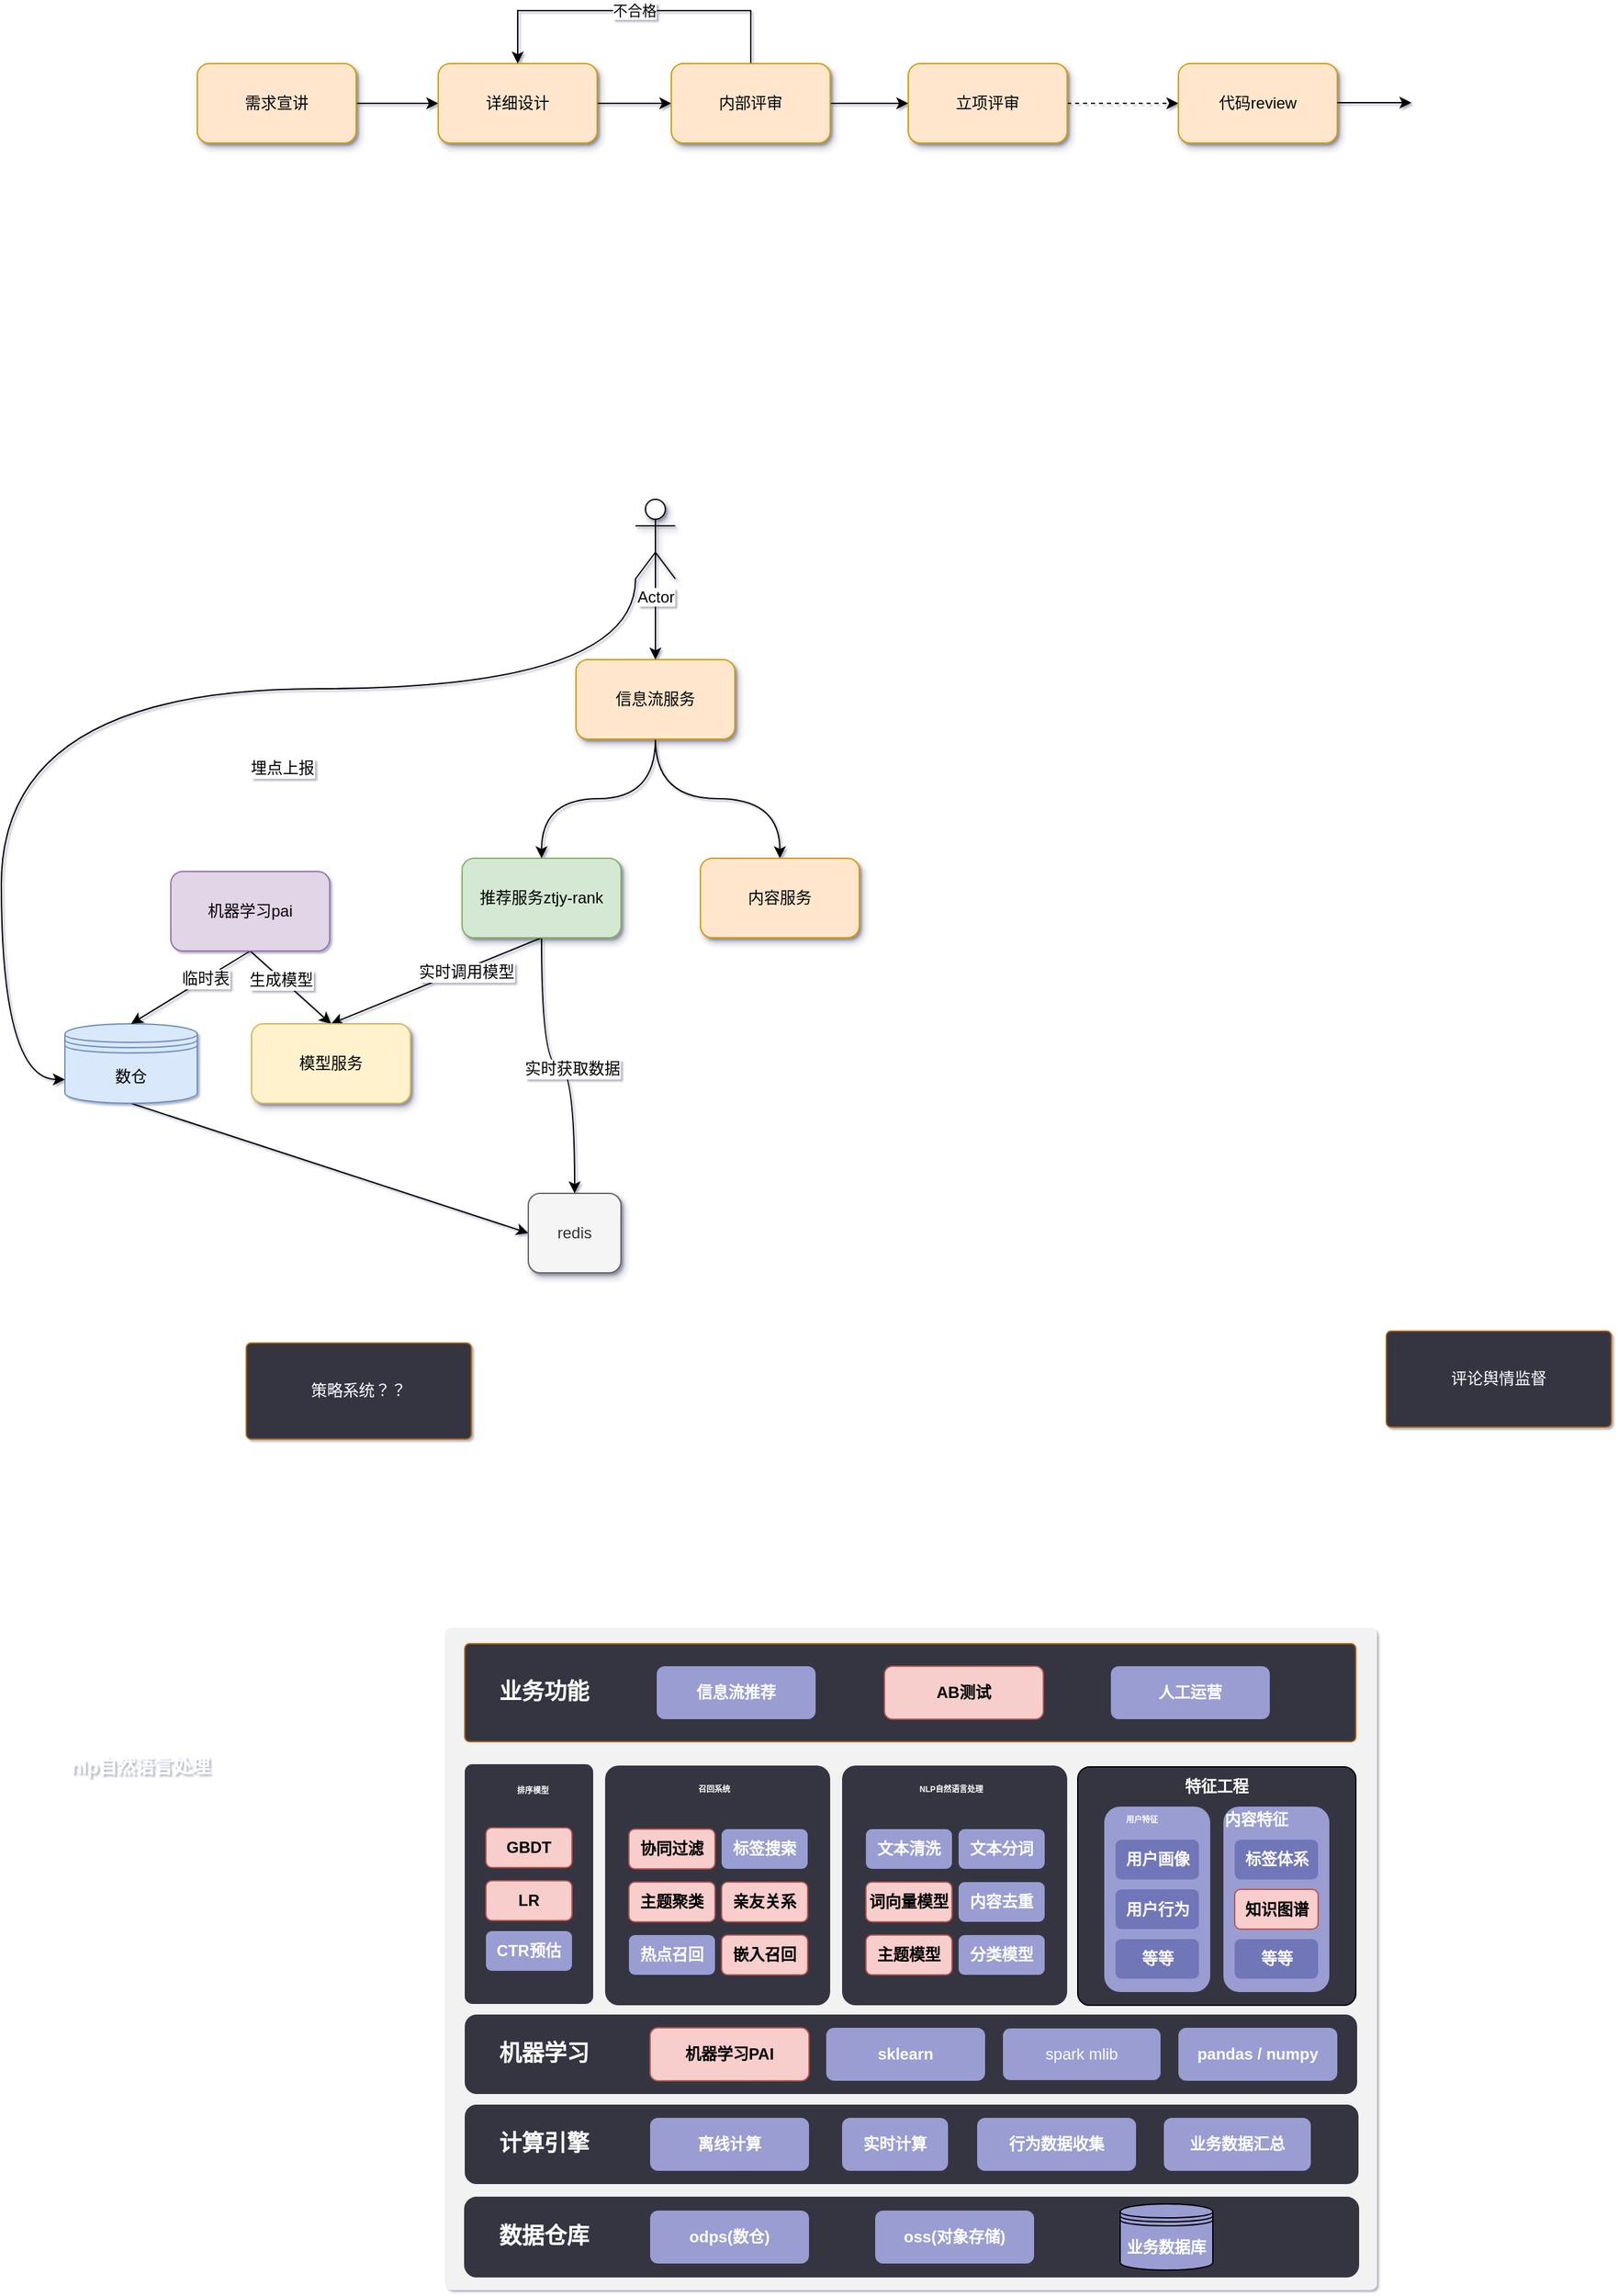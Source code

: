 <mxfile version="12.4.8" type="github">
  <diagram id="D5SrRiFoWvf5I0LUAmtN" name="第 1 页">
    <mxGraphModel dx="1408" dy="1579" grid="1" gridSize="10" guides="1" tooltips="1" connect="1" arrows="1" fold="1" page="0" pageScale="1" pageWidth="827" pageHeight="1169" background="#FFFFFF" math="0" shadow="1">
      <root>
        <mxCell id="0"/>
        <mxCell id="1" parent="0"/>
        <mxCell id="lcB-Q-MgDllkAZMw_vvN-18" style="edgeStyle=none;rounded=0;orthogonalLoop=1;jettySize=auto;html=1;exitX=0.5;exitY=1;exitDx=0;exitDy=0;entryX=0;entryY=0.5;entryDx=0;entryDy=0;" parent="1" source="THFU7ujFhd3SdLaCnTlw-1" target="lcB-Q-MgDllkAZMw_vvN-1" edge="1">
          <mxGeometry relative="1" as="geometry"/>
        </mxCell>
        <mxCell id="THFU7ujFhd3SdLaCnTlw-1" value="数仓" style="shape=datastore;whiteSpace=wrap;html=1;fillColor=#dae8fc;strokeColor=#6c8ebf;" parent="1" vertex="1">
          <mxGeometry x="140" y="245" width="100" height="60" as="geometry"/>
        </mxCell>
        <mxCell id="THFU7ujFhd3SdLaCnTlw-8" style="rounded=0;orthogonalLoop=1;jettySize=auto;html=1;exitX=0.5;exitY=1;exitDx=0;exitDy=0;entryX=0.5;entryY=0;entryDx=0;entryDy=0;" parent="1" source="THFU7ujFhd3SdLaCnTlw-7" target="THFU7ujFhd3SdLaCnTlw-1" edge="1">
          <mxGeometry relative="1" as="geometry"/>
        </mxCell>
        <mxCell id="lcB-Q-MgDllkAZMw_vvN-22" value="临时表" style="text;html=1;align=center;verticalAlign=middle;resizable=0;points=[];;labelBackgroundColor=#ffffff;" parent="THFU7ujFhd3SdLaCnTlw-8" vertex="1" connectable="0">
          <mxGeometry x="-0.243" relative="1" as="geometry">
            <mxPoint as="offset"/>
          </mxGeometry>
        </mxCell>
        <mxCell id="lcB-Q-MgDllkAZMw_vvN-20" style="edgeStyle=none;rounded=0;orthogonalLoop=1;jettySize=auto;html=1;exitX=0.5;exitY=1;exitDx=0;exitDy=0;entryX=0.5;entryY=0;entryDx=0;entryDy=0;" parent="1" source="THFU7ujFhd3SdLaCnTlw-7" target="lcB-Q-MgDllkAZMw_vvN-19" edge="1">
          <mxGeometry relative="1" as="geometry"/>
        </mxCell>
        <mxCell id="lcB-Q-MgDllkAZMw_vvN-23" value="生成模型" style="text;html=1;align=center;verticalAlign=middle;resizable=0;points=[];;labelBackgroundColor=#ffffff;" parent="lcB-Q-MgDllkAZMw_vvN-20" vertex="1" connectable="0">
          <mxGeometry x="-0.528" relative="1" as="geometry">
            <mxPoint x="7.89" y="8.28" as="offset"/>
          </mxGeometry>
        </mxCell>
        <mxCell id="THFU7ujFhd3SdLaCnTlw-7" value="机器学习pai" style="rounded=1;whiteSpace=wrap;html=1;fillColor=#e1d5e7;strokeColor=#9673a6;" parent="1" vertex="1">
          <mxGeometry x="220" y="130" width="120" height="60" as="geometry"/>
        </mxCell>
        <mxCell id="lcB-Q-MgDllkAZMw_vvN-1" value="redis" style="rounded=1;whiteSpace=wrap;html=1;shadow=1;fillColor=#f5f5f5;strokeColor=#666666;fontColor=#333333;" parent="1" vertex="1">
          <mxGeometry x="490" y="373" width="70" height="60" as="geometry"/>
        </mxCell>
        <mxCell id="lcB-Q-MgDllkAZMw_vvN-4" style="edgeStyle=orthogonalEdgeStyle;rounded=0;orthogonalLoop=1;jettySize=auto;html=1;exitX=0.5;exitY=1;exitDx=0;exitDy=0;curved=1;" parent="1" source="lcB-Q-MgDllkAZMw_vvN-3" target="lcB-Q-MgDllkAZMw_vvN-1" edge="1">
          <mxGeometry relative="1" as="geometry"/>
        </mxCell>
        <mxCell id="lcB-Q-MgDllkAZMw_vvN-5" value="实时获取数据" style="text;html=1;align=center;verticalAlign=middle;resizable=0;points=[];;labelBackgroundColor=#ffffff;" parent="lcB-Q-MgDllkAZMw_vvN-4" vertex="1" connectable="0">
          <mxGeometry x="0.134" y="-2" relative="1" as="geometry">
            <mxPoint as="offset"/>
          </mxGeometry>
        </mxCell>
        <mxCell id="lcB-Q-MgDllkAZMw_vvN-26" style="edgeStyle=none;rounded=0;orthogonalLoop=1;jettySize=auto;html=1;exitX=0.5;exitY=1;exitDx=0;exitDy=0;entryX=0.5;entryY=0;entryDx=0;entryDy=0;" parent="1" source="lcB-Q-MgDllkAZMw_vvN-3" target="lcB-Q-MgDllkAZMw_vvN-19" edge="1">
          <mxGeometry relative="1" as="geometry"/>
        </mxCell>
        <mxCell id="lcB-Q-MgDllkAZMw_vvN-27" value="实时调用模型" style="text;html=1;align=center;verticalAlign=middle;resizable=0;points=[];;labelBackgroundColor=#ffffff;" parent="lcB-Q-MgDllkAZMw_vvN-26" vertex="1" connectable="0">
          <mxGeometry x="-0.267" y="2" relative="1" as="geometry">
            <mxPoint as="offset"/>
          </mxGeometry>
        </mxCell>
        <mxCell id="lcB-Q-MgDllkAZMw_vvN-3" value="推荐服务ztjy-rank" style="rounded=1;whiteSpace=wrap;html=1;shadow=1;fillColor=#d5e8d4;strokeColor=#82b366;" parent="1" vertex="1">
          <mxGeometry x="440" y="120" width="120" height="60" as="geometry"/>
        </mxCell>
        <mxCell id="lcB-Q-MgDllkAZMw_vvN-9" style="edgeStyle=orthogonalEdgeStyle;curved=1;rounded=0;orthogonalLoop=1;jettySize=auto;html=1;exitX=0.5;exitY=1;exitDx=0;exitDy=0;" parent="1" source="lcB-Q-MgDllkAZMw_vvN-8" target="lcB-Q-MgDllkAZMw_vvN-3" edge="1">
          <mxGeometry relative="1" as="geometry"/>
        </mxCell>
        <mxCell id="lcB-Q-MgDllkAZMw_vvN-11" style="edgeStyle=orthogonalEdgeStyle;curved=1;rounded=0;orthogonalLoop=1;jettySize=auto;html=1;exitX=0.5;exitY=1;exitDx=0;exitDy=0;" parent="1" source="lcB-Q-MgDllkAZMw_vvN-8" target="lcB-Q-MgDllkAZMw_vvN-10" edge="1">
          <mxGeometry relative="1" as="geometry"/>
        </mxCell>
        <mxCell id="lcB-Q-MgDllkAZMw_vvN-8" value="信息流服务" style="rounded=1;whiteSpace=wrap;html=1;shadow=1;fillColor=#ffe6cc;strokeColor=#d79b00;" parent="1" vertex="1">
          <mxGeometry x="526" y="-30" width="120" height="60" as="geometry"/>
        </mxCell>
        <mxCell id="lcB-Q-MgDllkAZMw_vvN-10" value="内容服务" style="rounded=1;whiteSpace=wrap;html=1;shadow=1;fillColor=#ffe6cc;strokeColor=#d79b00;" parent="1" vertex="1">
          <mxGeometry x="620" y="120" width="120" height="60" as="geometry"/>
        </mxCell>
        <mxCell id="lcB-Q-MgDllkAZMw_vvN-13" style="edgeStyle=orthogonalEdgeStyle;curved=1;rounded=0;orthogonalLoop=1;jettySize=auto;html=1;exitX=0.5;exitY=0.5;exitDx=0;exitDy=0;exitPerimeter=0;entryX=0.5;entryY=0;entryDx=0;entryDy=0;" parent="1" source="lcB-Q-MgDllkAZMw_vvN-12" target="lcB-Q-MgDllkAZMw_vvN-8" edge="1">
          <mxGeometry relative="1" as="geometry"/>
        </mxCell>
        <mxCell id="lcB-Q-MgDllkAZMw_vvN-16" style="edgeStyle=orthogonalEdgeStyle;curved=1;rounded=0;orthogonalLoop=1;jettySize=auto;html=1;exitX=0;exitY=1;exitDx=0;exitDy=0;exitPerimeter=0;entryX=0;entryY=0.7;entryDx=0;entryDy=0;" parent="1" source="lcB-Q-MgDllkAZMw_vvN-12" target="THFU7ujFhd3SdLaCnTlw-1" edge="1">
          <mxGeometry relative="1" as="geometry">
            <Array as="points">
              <mxPoint x="571" y="-8"/>
              <mxPoint x="92" y="-8"/>
              <mxPoint x="92" y="287"/>
            </Array>
          </mxGeometry>
        </mxCell>
        <mxCell id="lcB-Q-MgDllkAZMw_vvN-17" value="埋点上报" style="text;html=1;align=center;verticalAlign=middle;resizable=0;points=[];;labelBackgroundColor=#ffffff;" parent="lcB-Q-MgDllkAZMw_vvN-16" vertex="1" connectable="0">
          <mxGeometry x="-0.226" y="60" relative="1" as="geometry">
            <mxPoint as="offset"/>
          </mxGeometry>
        </mxCell>
        <mxCell id="lcB-Q-MgDllkAZMw_vvN-12" value="Actor" style="shape=umlActor;verticalLabelPosition=bottom;labelBackgroundColor=#ffffff;verticalAlign=top;html=1;outlineConnect=0;shadow=1;" parent="1" vertex="1">
          <mxGeometry x="571" y="-151" width="30" height="60" as="geometry"/>
        </mxCell>
        <mxCell id="lcB-Q-MgDllkAZMw_vvN-19" value="模型服务" style="rounded=1;whiteSpace=wrap;html=1;shadow=1;fillColor=#fff2cc;strokeColor=#d6b656;" parent="1" vertex="1">
          <mxGeometry x="281" y="245" width="120" height="60" as="geometry"/>
        </mxCell>
        <mxCell id="YeKVqjcb1EDhcV8V6zDs-1" value="" style="rounded=1;whiteSpace=wrap;html=1;shadow=0;fillColor=#F2F2F2;strokeColor=none;glass=0;comic=0;arcSize=1;" vertex="1" parent="1">
          <mxGeometry x="427" y="701" width="704" height="500" as="geometry"/>
        </mxCell>
        <mxCell id="YeKVqjcb1EDhcV8V6zDs-2" value="" style="rounded=1;whiteSpace=wrap;html=1;shadow=0;fillColor=#343643;strokeColor=#36393d;" vertex="1" parent="1">
          <mxGeometry x="442" y="1131" width="675" height="60" as="geometry"/>
        </mxCell>
        <mxCell id="YeKVqjcb1EDhcV8V6zDs-3" value="&lt;span style=&quot;white-space: normal&quot;&gt;oss(对象存储)&lt;/span&gt;" style="rounded=1;whiteSpace=wrap;html=1;shadow=0;fillColor=#999DD2;strokeColor=none;gradientColor=none;fontColor=#FFFFFF;fontStyle=1;dashed=1;strokeWidth=1;perimeterSpacing=4;" vertex="1" parent="1">
          <mxGeometry x="752" y="1141" width="120" height="40" as="geometry"/>
        </mxCell>
        <mxCell id="YeKVqjcb1EDhcV8V6zDs-4" value="" style="rounded=1;whiteSpace=wrap;html=1;fillColor=#343643;strokeColor=none;" vertex="1" parent="1">
          <mxGeometry x="442" y="1061" width="675" height="60" as="geometry"/>
        </mxCell>
        <mxCell id="YeKVqjcb1EDhcV8V6zDs-5" value="nlp自然语言处理" style="text;html=1;strokeColor=none;fillColor=none;align=center;verticalAlign=middle;whiteSpace=wrap;rounded=0;fontSize=14;fontStyle=1;fontColor=#FFFFFF;" vertex="1" parent="1">
          <mxGeometry x="132" y="796" width="130" height="20" as="geometry"/>
        </mxCell>
        <mxCell id="YeKVqjcb1EDhcV8V6zDs-6" value="&lt;span style=&quot;white-space: normal&quot;&gt;odps(数仓)&lt;/span&gt;" style="rounded=1;whiteSpace=wrap;html=1;shadow=0;fillColor=#999DD2;strokeColor=none;gradientColor=none;fontColor=#FFFFFF;fontStyle=1;dashed=1;strokeWidth=1;perimeterSpacing=4;" vertex="1" parent="1">
          <mxGeometry x="582" y="1141" width="120" height="40" as="geometry"/>
        </mxCell>
        <mxCell id="YeKVqjcb1EDhcV8V6zDs-7" value="业务数据库" style="shape=datastore;whiteSpace=wrap;html=1;shadow=0;fillColor=#999DD2;strokeColor=#000000;gradientColor=none;fontStyle=1;fontColor=#FFFFFF;" vertex="1" parent="1">
          <mxGeometry x="937" y="1136" width="70" height="50" as="geometry"/>
        </mxCell>
        <mxCell id="YeKVqjcb1EDhcV8V6zDs-8" value="数据仓库" style="text;html=1;strokeColor=none;fillColor=none;align=center;verticalAlign=middle;whiteSpace=wrap;rounded=0;shadow=1;fontFamily=Comic Sans MS;fontSize=17;fontStyle=1;fontColor=#FFFFFF;" vertex="1" parent="1">
          <mxGeometry x="462" y="1151" width="80" height="20" as="geometry"/>
        </mxCell>
        <mxCell id="YeKVqjcb1EDhcV8V6zDs-9" value="离线计算" style="rounded=1;whiteSpace=wrap;html=1;shadow=0;fillColor=#999DD2;strokeColor=none;fontColor=#FFFFFF;fontStyle=1" vertex="1" parent="1">
          <mxGeometry x="582" y="1071" width="120" height="40" as="geometry"/>
        </mxCell>
        <mxCell id="YeKVqjcb1EDhcV8V6zDs-10" value="实时计算" style="rounded=1;whiteSpace=wrap;html=1;shadow=0;fillColor=#999DD2;strokeColor=none;fontColor=#FFFFFF;fontStyle=1" vertex="1" parent="1">
          <mxGeometry x="727" y="1071" width="80" height="40" as="geometry"/>
        </mxCell>
        <mxCell id="YeKVqjcb1EDhcV8V6zDs-11" value="计算引擎" style="text;html=1;strokeColor=none;fillColor=none;align=center;verticalAlign=middle;whiteSpace=wrap;rounded=0;shadow=1;fontFamily=Comic Sans MS;fontSize=17;fontStyle=1;fontColor=#FFFFFF;" vertex="1" parent="1">
          <mxGeometry x="462" y="1081" width="80" height="20" as="geometry"/>
        </mxCell>
        <mxCell id="YeKVqjcb1EDhcV8V6zDs-12" value="业务数据汇总" style="rounded=1;whiteSpace=wrap;html=1;shadow=0;fillColor=#999DD2;strokeColor=none;fontColor=#FFFFFF;fontStyle=1" vertex="1" parent="1">
          <mxGeometry x="970" y="1071" width="111" height="40" as="geometry"/>
        </mxCell>
        <mxCell id="YeKVqjcb1EDhcV8V6zDs-13" value="行为数据收集" style="rounded=1;whiteSpace=wrap;html=1;shadow=0;fillColor=#999DD2;strokeColor=none;fontColor=#FFFFFF;fontStyle=1" vertex="1" parent="1">
          <mxGeometry x="829" y="1071" width="120" height="40" as="geometry"/>
        </mxCell>
        <mxCell id="YeKVqjcb1EDhcV8V6zDs-14" value="" style="group;" vertex="1" connectable="0" parent="1">
          <mxGeometry x="905" y="806" width="210" height="180" as="geometry"/>
        </mxCell>
        <mxCell id="YeKVqjcb1EDhcV8V6zDs-15" value="" style="rounded=1;whiteSpace=wrap;html=1;rotatable=1;arcSize=5;fillColor=#343643;" vertex="1" parent="YeKVqjcb1EDhcV8V6zDs-14">
          <mxGeometry width="210" height="180" as="geometry"/>
        </mxCell>
        <mxCell id="YeKVqjcb1EDhcV8V6zDs-16" value="特征工程" style="text;html=1;strokeColor=none;fillColor=none;align=center;verticalAlign=middle;whiteSpace=wrap;rounded=0;fontStyle=1;fontColor=#FFFFFF;" vertex="1" parent="YeKVqjcb1EDhcV8V6zDs-14">
          <mxGeometry x="45" y="5" width="120" height="20" as="geometry"/>
        </mxCell>
        <mxCell id="YeKVqjcb1EDhcV8V6zDs-17" value="" style="rounded=1;whiteSpace=wrap;html=1;shadow=0;fillColor=#999DD2;strokeColor=none;fontColor=#FFFFFF;fontStyle=1" vertex="1" parent="YeKVqjcb1EDhcV8V6zDs-14">
          <mxGeometry x="20" y="30" width="80" height="140" as="geometry"/>
        </mxCell>
        <mxCell id="YeKVqjcb1EDhcV8V6zDs-18" value="" style="rounded=1;whiteSpace=wrap;html=1;shadow=0;fillColor=#999DD2;strokeColor=none;fontColor=#FFFFFF;fontStyle=1" vertex="1" parent="YeKVqjcb1EDhcV8V6zDs-14">
          <mxGeometry x="110" y="30" width="80" height="140" as="geometry"/>
        </mxCell>
        <mxCell id="YeKVqjcb1EDhcV8V6zDs-19" value="用户特征" style="text;html=1;strokeColor=none;fillColor=none;align=center;verticalAlign=middle;whiteSpace=wrap;rounded=0;fontColor=#FFFFFF;fontStyle=1;fontSize=6;arcSize=12;horizontal=1;" vertex="1" parent="YeKVqjcb1EDhcV8V6zDs-14">
          <mxGeometry x="17" y="30" width="63" height="20" as="geometry"/>
        </mxCell>
        <mxCell id="YeKVqjcb1EDhcV8V6zDs-20" value="内容特征" style="text;html=1;strokeColor=none;fillColor=none;align=center;verticalAlign=middle;whiteSpace=wrap;rounded=0;fontColor=#FFFFFF;fontStyle=1" vertex="1" parent="YeKVqjcb1EDhcV8V6zDs-14">
          <mxGeometry x="105" y="30" width="60" height="20" as="geometry"/>
        </mxCell>
        <mxCell id="YeKVqjcb1EDhcV8V6zDs-21" value="用户画像" style="rounded=1;whiteSpace=wrap;html=1;shadow=0;fillColor=#7176B9;strokeColor=none;fontColor=#FFFFFF;fontStyle=1" vertex="1" parent="YeKVqjcb1EDhcV8V6zDs-14">
          <mxGeometry x="28.5" y="55" width="63" height="30" as="geometry"/>
        </mxCell>
        <mxCell id="YeKVqjcb1EDhcV8V6zDs-22" value="用户行为" style="rounded=1;whiteSpace=wrap;html=1;shadow=0;fillColor=#7176B9;strokeColor=none;fontColor=#FFFFFF;fontStyle=1" vertex="1" parent="YeKVqjcb1EDhcV8V6zDs-14">
          <mxGeometry x="28.5" y="92.5" width="63" height="30" as="geometry"/>
        </mxCell>
        <mxCell id="YeKVqjcb1EDhcV8V6zDs-23" value="等等" style="rounded=1;whiteSpace=wrap;html=1;shadow=0;fillColor=#7176B9;strokeColor=none;fontColor=#FFFFFF;fontStyle=1" vertex="1" parent="YeKVqjcb1EDhcV8V6zDs-14">
          <mxGeometry x="28.5" y="130" width="63" height="30" as="geometry"/>
        </mxCell>
        <mxCell id="YeKVqjcb1EDhcV8V6zDs-24" value="标签体系&lt;span style=&quot;color: rgba(0 , 0 , 0 , 0) ; font-family: monospace ; font-size: 0px ; font-weight: 400 ; white-space: nowrap&quot;&gt;%3CmxGraphModel%3E%3Croot%3E%3CmxCell%20id%3D%220%22%2F%3E%3CmxCell%20id%3D%221%22%20parent%3D%220%22%2F%3E%3CmxCell%20id%3D%222%22%20value%3D%22%E9%98%85%E8%AF%BB%E7%BB%9F%E8%AE%A1%22%20style%3D%22rounded%3D1%3BwhiteSpace%3Dwrap%3Bhtml%3D1%3Bshadow%3D0%3BfillColor%3D%237176B9%3BstrokeColor%3Dnone%3BfontColor%3D%23FFFFFF%3BfontStyle%3D1%22%20vertex%3D%221%22%20parent%3D%221%22%3E%3CmxGeometry%20x%3D%22518.5%22%20y%3D%22285%22%20width%3D%2263%22%20height%3D%2230%22%20as%3D%22geometry%22%2F%3E%3C%2FmxCell%3E%3C%2Froot%3E%3C%2FmxGraphModel%3E&lt;/span&gt;" style="rounded=1;whiteSpace=wrap;html=1;shadow=0;fillColor=#7176B9;strokeColor=none;fontColor=#FFFFFF;fontStyle=1" vertex="1" parent="YeKVqjcb1EDhcV8V6zDs-14">
          <mxGeometry x="118.5" y="55" width="63" height="30" as="geometry"/>
        </mxCell>
        <mxCell id="YeKVqjcb1EDhcV8V6zDs-25" value="知识图谱" style="rounded=1;whiteSpace=wrap;html=1;shadow=0;fillColor=#f8cecc;strokeColor=#b85450;fontStyle=1" vertex="1" parent="YeKVqjcb1EDhcV8V6zDs-14">
          <mxGeometry x="118.5" y="92.5" width="63" height="30" as="geometry"/>
        </mxCell>
        <mxCell id="YeKVqjcb1EDhcV8V6zDs-26" value="等等" style="rounded=1;whiteSpace=wrap;html=1;shadow=0;fillColor=#7176B9;strokeColor=none;fontColor=#FFFFFF;fontStyle=1" vertex="1" parent="YeKVqjcb1EDhcV8V6zDs-14">
          <mxGeometry x="118.5" y="130" width="63" height="30" as="geometry"/>
        </mxCell>
        <mxCell id="YeKVqjcb1EDhcV8V6zDs-27" value="" style="rounded=1;whiteSpace=wrap;html=1;fillColor=#343643;strokeColor=#b46504;arcSize=5;fontColor=#FFFFFF;" vertex="1" parent="1">
          <mxGeometry x="442" y="713" width="673" height="74" as="geometry"/>
        </mxCell>
        <mxCell id="YeKVqjcb1EDhcV8V6zDs-28" value="策略系统？？" style="rounded=1;whiteSpace=wrap;html=1;fillColor=#343643;strokeColor=#b46504;arcSize=5;fontColor=#FFFFFF;" vertex="1" parent="1">
          <mxGeometry x="277" y="486" width="170" height="72.5" as="geometry"/>
        </mxCell>
        <mxCell id="YeKVqjcb1EDhcV8V6zDs-29" value="" style="rounded=1;whiteSpace=wrap;html=1;fillColor=#343643;strokeColor=none;" vertex="1" parent="1">
          <mxGeometry x="442" y="993" width="674" height="60" as="geometry"/>
        </mxCell>
        <mxCell id="YeKVqjcb1EDhcV8V6zDs-30" value="机器学习" style="text;html=1;strokeColor=none;fillColor=none;align=center;verticalAlign=middle;whiteSpace=wrap;rounded=0;shadow=1;fontFamily=Comic Sans MS;fontSize=17;fontStyle=1;fontColor=#FFFFFF;" vertex="1" parent="1">
          <mxGeometry x="462" y="1013" width="80" height="20" as="geometry"/>
        </mxCell>
        <mxCell id="YeKVqjcb1EDhcV8V6zDs-31" value="机器学习PAI" style="rounded=1;whiteSpace=wrap;html=1;shadow=0;fillColor=#f8cecc;strokeColor=#b85450;fontStyle=1" vertex="1" parent="1">
          <mxGeometry x="582" y="1003" width="120" height="40" as="geometry"/>
        </mxCell>
        <mxCell id="YeKVqjcb1EDhcV8V6zDs-32" value="sklearn" style="rounded=1;whiteSpace=wrap;html=1;shadow=0;fillColor=#999DD2;strokeColor=none;fontColor=#FFFFFF;fontStyle=1" vertex="1" parent="1">
          <mxGeometry x="715" y="1003" width="120" height="40" as="geometry"/>
        </mxCell>
        <mxCell id="YeKVqjcb1EDhcV8V6zDs-33" value="&lt;span style=&quot;font-weight: normal&quot;&gt;&lt;font color=&quot;#ffffff&quot;&gt;spark mlib&lt;/font&gt;&lt;/span&gt;" style="rounded=1;whiteSpace=wrap;html=1;shadow=0;fillColor=#999DD2;strokeColor=#36393d;fontStyle=1" vertex="1" parent="1">
          <mxGeometry x="848" y="1003" width="120" height="40" as="geometry"/>
        </mxCell>
        <mxCell id="YeKVqjcb1EDhcV8V6zDs-34" value="pandas / numpy" style="rounded=1;whiteSpace=wrap;html=1;shadow=0;fillColor=#999DD2;strokeColor=none;fontColor=#FFFFFF;fontStyle=1" vertex="1" parent="1">
          <mxGeometry x="981" y="1003" width="120" height="40" as="geometry"/>
        </mxCell>
        <mxCell id="YeKVqjcb1EDhcV8V6zDs-35" value="评论舆情监督" style="rounded=1;whiteSpace=wrap;html=1;fillColor=#343643;strokeColor=#b46504;arcSize=5;fontColor=#FFFFFF;" vertex="1" parent="1">
          <mxGeometry x="1138" y="477" width="170" height="72.5" as="geometry"/>
        </mxCell>
        <mxCell id="YeKVqjcb1EDhcV8V6zDs-36" value="" style="group;" vertex="1" connectable="0" parent="1">
          <mxGeometry x="727" y="805" width="170" height="181" as="geometry"/>
        </mxCell>
        <mxCell id="YeKVqjcb1EDhcV8V6zDs-37" value="" style="rounded=1;whiteSpace=wrap;html=1;fillColor=#343643;strokeColor=none;arcSize=6;" vertex="1" parent="YeKVqjcb1EDhcV8V6zDs-36">
          <mxGeometry width="170" height="181" as="geometry"/>
        </mxCell>
        <mxCell id="YeKVqjcb1EDhcV8V6zDs-38" value="&lt;span style=&quot;&quot;&gt;词向量模型&lt;/span&gt;" style="rounded=1;whiteSpace=wrap;html=1;shadow=0;fillColor=#f8cecc;strokeColor=#b85450;fontStyle=1" vertex="1" parent="YeKVqjcb1EDhcV8V6zDs-36">
          <mxGeometry x="18" y="88" width="65" height="30" as="geometry"/>
        </mxCell>
        <mxCell id="YeKVqjcb1EDhcV8V6zDs-39" value="NLP自然语言处理" style="text;html=1;strokeColor=none;fillColor=none;align=center;verticalAlign=middle;whiteSpace=wrap;rounded=0;fontColor=#FFFFFF;fontStyle=1;fontSize=6;arcSize=12;horizontal=1;" vertex="1" parent="YeKVqjcb1EDhcV8V6zDs-36">
          <mxGeometry x="31" y="8" width="103" height="20" as="geometry"/>
        </mxCell>
        <mxCell id="YeKVqjcb1EDhcV8V6zDs-40" value="内容去重" style="rounded=1;whiteSpace=wrap;html=1;shadow=0;fillColor=#999DD2;strokeColor=none;fontColor=#FFFFFF;fontStyle=1" vertex="1" parent="YeKVqjcb1EDhcV8V6zDs-36">
          <mxGeometry x="88" y="88" width="65" height="30" as="geometry"/>
        </mxCell>
        <mxCell id="YeKVqjcb1EDhcV8V6zDs-41" value="文本清洗" style="rounded=1;whiteSpace=wrap;html=1;shadow=0;fillColor=#999DD2;strokeColor=none;fontColor=#FFFFFF;fontStyle=1" vertex="1" parent="YeKVqjcb1EDhcV8V6zDs-36">
          <mxGeometry x="18" y="48" width="65" height="30" as="geometry"/>
        </mxCell>
        <mxCell id="YeKVqjcb1EDhcV8V6zDs-42" value="文本分词" style="rounded=1;whiteSpace=wrap;html=1;shadow=0;fillColor=#999DD2;strokeColor=none;fontColor=#FFFFFF;fontStyle=1" vertex="1" parent="YeKVqjcb1EDhcV8V6zDs-36">
          <mxGeometry x="88" y="48" width="65" height="30" as="geometry"/>
        </mxCell>
        <mxCell id="YeKVqjcb1EDhcV8V6zDs-43" value="分类模型" style="rounded=1;whiteSpace=wrap;html=1;shadow=0;fillColor=#999DD2;strokeColor=none;fontColor=#FFFFFF;fontStyle=1" vertex="1" parent="YeKVqjcb1EDhcV8V6zDs-36">
          <mxGeometry x="88" y="128" width="65" height="30" as="geometry"/>
        </mxCell>
        <mxCell id="YeKVqjcb1EDhcV8V6zDs-44" value="主题模型" style="rounded=1;whiteSpace=wrap;html=1;shadow=0;fillColor=#f8cecc;strokeColor=#b85450;fontStyle=1" vertex="1" parent="YeKVqjcb1EDhcV8V6zDs-36">
          <mxGeometry x="18" y="128" width="65" height="30" as="geometry"/>
        </mxCell>
        <mxCell id="YeKVqjcb1EDhcV8V6zDs-45" value="" style="group;" vertex="1" connectable="0" parent="1">
          <mxGeometry x="548" y="805" width="170" height="181" as="geometry"/>
        </mxCell>
        <mxCell id="YeKVqjcb1EDhcV8V6zDs-46" value="" style="rounded=1;whiteSpace=wrap;html=1;fillColor=#343643;strokeColor=none;arcSize=6;" vertex="1" parent="YeKVqjcb1EDhcV8V6zDs-45">
          <mxGeometry width="170" height="181" as="geometry"/>
        </mxCell>
        <mxCell id="YeKVqjcb1EDhcV8V6zDs-47" value="主题聚类" style="rounded=1;whiteSpace=wrap;html=1;shadow=0;fillColor=#f8cecc;strokeColor=#b85450;fontStyle=1" vertex="1" parent="YeKVqjcb1EDhcV8V6zDs-45">
          <mxGeometry x="18" y="88" width="65" height="30" as="geometry"/>
        </mxCell>
        <mxCell id="YeKVqjcb1EDhcV8V6zDs-48" value="召回系统" style="text;html=1;strokeColor=none;fillColor=none;align=center;verticalAlign=middle;whiteSpace=wrap;rounded=0;fontColor=#FFFFFF;fontStyle=1;fontSize=6;arcSize=12;horizontal=1;" vertex="1" parent="YeKVqjcb1EDhcV8V6zDs-45">
          <mxGeometry x="31" y="8" width="103" height="20" as="geometry"/>
        </mxCell>
        <mxCell id="YeKVqjcb1EDhcV8V6zDs-49" value="亲友关系" style="rounded=1;whiteSpace=wrap;html=1;shadow=0;fillColor=#f8cecc;strokeColor=#b85450;fontStyle=1" vertex="1" parent="YeKVqjcb1EDhcV8V6zDs-45">
          <mxGeometry x="88" y="88" width="65" height="30" as="geometry"/>
        </mxCell>
        <mxCell id="YeKVqjcb1EDhcV8V6zDs-50" value="协同过滤" style="rounded=1;whiteSpace=wrap;html=1;shadow=0;fillColor=#f8cecc;strokeColor=#b85450;fontStyle=1" vertex="1" parent="YeKVqjcb1EDhcV8V6zDs-45">
          <mxGeometry x="18" y="48" width="65" height="30" as="geometry"/>
        </mxCell>
        <mxCell id="YeKVqjcb1EDhcV8V6zDs-51" value="标签搜索" style="rounded=1;whiteSpace=wrap;html=1;shadow=0;fillColor=#999DD2;strokeColor=none;fontColor=#FFFFFF;fontStyle=1" vertex="1" parent="YeKVqjcb1EDhcV8V6zDs-45">
          <mxGeometry x="88" y="48" width="65" height="30" as="geometry"/>
        </mxCell>
        <mxCell id="YeKVqjcb1EDhcV8V6zDs-52" value="嵌入召回" style="rounded=1;whiteSpace=wrap;html=1;shadow=0;fillColor=#f8cecc;strokeColor=#b85450;fontStyle=1" vertex="1" parent="YeKVqjcb1EDhcV8V6zDs-45">
          <mxGeometry x="88" y="128" width="65" height="30" as="geometry"/>
        </mxCell>
        <mxCell id="YeKVqjcb1EDhcV8V6zDs-53" value="热点召回" style="rounded=1;whiteSpace=wrap;html=1;shadow=0;fillColor=#999DD2;strokeColor=none;fontColor=#FFFFFF;fontStyle=1" vertex="1" parent="YeKVqjcb1EDhcV8V6zDs-45">
          <mxGeometry x="18" y="128" width="65" height="30" as="geometry"/>
        </mxCell>
        <mxCell id="YeKVqjcb1EDhcV8V6zDs-54" value="" style="group" vertex="1" connectable="0" parent="1">
          <mxGeometry x="442" y="804" width="103" height="181" as="geometry"/>
        </mxCell>
        <mxCell id="YeKVqjcb1EDhcV8V6zDs-55" value="" style="rounded=1;whiteSpace=wrap;html=1;fillColor=#343643;strokeColor=none;arcSize=6;" vertex="1" parent="YeKVqjcb1EDhcV8V6zDs-54">
          <mxGeometry width="97" height="181" as="geometry"/>
        </mxCell>
        <mxCell id="YeKVqjcb1EDhcV8V6zDs-56" value="LR" style="rounded=1;whiteSpace=wrap;html=1;shadow=0;fillColor=#f8cecc;strokeColor=#b85450;fontStyle=1" vertex="1" parent="YeKVqjcb1EDhcV8V6zDs-54">
          <mxGeometry x="16" y="88" width="65" height="30" as="geometry"/>
        </mxCell>
        <mxCell id="YeKVqjcb1EDhcV8V6zDs-57" value="排序模型" style="text;html=1;strokeColor=none;fillColor=none;align=center;verticalAlign=middle;whiteSpace=wrap;rounded=0;fontColor=#FFFFFF;fontStyle=1;fontSize=6;arcSize=12;horizontal=1;" vertex="1" parent="YeKVqjcb1EDhcV8V6zDs-54">
          <mxGeometry y="10" width="103" height="20" as="geometry"/>
        </mxCell>
        <mxCell id="YeKVqjcb1EDhcV8V6zDs-58" value="GBDT" style="rounded=1;whiteSpace=wrap;html=1;shadow=0;fillColor=#f8cecc;strokeColor=#b85450;fontStyle=1" vertex="1" parent="YeKVqjcb1EDhcV8V6zDs-54">
          <mxGeometry x="16" y="48" width="65" height="30" as="geometry"/>
        </mxCell>
        <mxCell id="YeKVqjcb1EDhcV8V6zDs-59" value="CTR预估" style="rounded=1;whiteSpace=wrap;html=1;shadow=0;fillColor=#999DD2;strokeColor=none;fontColor=#FFFFFF;fontStyle=1" vertex="1" parent="YeKVqjcb1EDhcV8V6zDs-54">
          <mxGeometry x="16" y="126" width="65" height="30" as="geometry"/>
        </mxCell>
        <mxCell id="YeKVqjcb1EDhcV8V6zDs-60" value="业务功能" style="text;html=1;strokeColor=none;fillColor=none;align=center;verticalAlign=middle;whiteSpace=wrap;rounded=0;shadow=1;fontFamily=Comic Sans MS;fontSize=17;fontStyle=1;fontColor=#FFFFFF;" vertex="1" parent="1">
          <mxGeometry x="462" y="740" width="80" height="20" as="geometry"/>
        </mxCell>
        <mxCell id="YeKVqjcb1EDhcV8V6zDs-61" value="信息流推荐" style="rounded=1;whiteSpace=wrap;html=1;shadow=0;fillColor=#999DD2;strokeColor=none;fontColor=#FFFFFF;fontStyle=1" vertex="1" parent="1">
          <mxGeometry x="587" y="730" width="120" height="40" as="geometry"/>
        </mxCell>
        <mxCell id="YeKVqjcb1EDhcV8V6zDs-62" value="AB测试" style="rounded=1;whiteSpace=wrap;html=1;shadow=0;fillColor=#f8cecc;strokeColor=#b85450;fontStyle=1" vertex="1" parent="1">
          <mxGeometry x="759" y="730" width="120" height="40" as="geometry"/>
        </mxCell>
        <mxCell id="YeKVqjcb1EDhcV8V6zDs-63" value="人工运营" style="rounded=1;whiteSpace=wrap;html=1;shadow=0;fillColor=#999DD2;strokeColor=none;fontColor=#FFFFFF;fontStyle=1" vertex="1" parent="1">
          <mxGeometry x="930" y="730" width="120" height="40" as="geometry"/>
        </mxCell>
        <mxCell id="YeKVqjcb1EDhcV8V6zDs-71" style="edgeStyle=orthogonalEdgeStyle;rounded=0;orthogonalLoop=1;jettySize=auto;html=1;exitX=1;exitY=0.5;exitDx=0;exitDy=0;entryX=0;entryY=0.5;entryDx=0;entryDy=0;" edge="1" parent="1" source="YeKVqjcb1EDhcV8V6zDs-66" target="YeKVqjcb1EDhcV8V6zDs-67">
          <mxGeometry relative="1" as="geometry"/>
        </mxCell>
        <mxCell id="YeKVqjcb1EDhcV8V6zDs-66" value="需求宣讲" style="rounded=1;whiteSpace=wrap;html=1;shadow=1;fillColor=#ffe6cc;strokeColor=#d79b00;" vertex="1" parent="1">
          <mxGeometry x="240" y="-480" width="120" height="60" as="geometry"/>
        </mxCell>
        <mxCell id="YeKVqjcb1EDhcV8V6zDs-72" style="edgeStyle=orthogonalEdgeStyle;rounded=0;orthogonalLoop=1;jettySize=auto;html=1;exitX=1;exitY=0.5;exitDx=0;exitDy=0;entryX=0;entryY=0.5;entryDx=0;entryDy=0;" edge="1" parent="1" source="YeKVqjcb1EDhcV8V6zDs-67" target="YeKVqjcb1EDhcV8V6zDs-68">
          <mxGeometry relative="1" as="geometry"/>
        </mxCell>
        <mxCell id="YeKVqjcb1EDhcV8V6zDs-67" value="详细设计" style="rounded=1;whiteSpace=wrap;html=1;shadow=1;fillColor=#ffe6cc;strokeColor=#d79b00;" vertex="1" parent="1">
          <mxGeometry x="422" y="-480" width="120" height="60" as="geometry"/>
        </mxCell>
        <mxCell id="YeKVqjcb1EDhcV8V6zDs-73" style="edgeStyle=orthogonalEdgeStyle;rounded=0;orthogonalLoop=1;jettySize=auto;html=1;exitX=1;exitY=0.5;exitDx=0;exitDy=0;entryX=0;entryY=0.5;entryDx=0;entryDy=0;" edge="1" parent="1" source="YeKVqjcb1EDhcV8V6zDs-68" target="YeKVqjcb1EDhcV8V6zDs-69">
          <mxGeometry relative="1" as="geometry"/>
        </mxCell>
        <mxCell id="YeKVqjcb1EDhcV8V6zDs-75" value="不合格" style="edgeStyle=orthogonalEdgeStyle;rounded=0;orthogonalLoop=1;jettySize=auto;html=1;entryX=0.5;entryY=0;entryDx=0;entryDy=0;" edge="1" parent="1" source="YeKVqjcb1EDhcV8V6zDs-68" target="YeKVqjcb1EDhcV8V6zDs-67">
          <mxGeometry relative="1" as="geometry">
            <Array as="points">
              <mxPoint x="658" y="-520"/>
              <mxPoint x="482" y="-520"/>
            </Array>
          </mxGeometry>
        </mxCell>
        <mxCell id="YeKVqjcb1EDhcV8V6zDs-68" value="内部评审" style="rounded=1;whiteSpace=wrap;html=1;shadow=1;fillColor=#ffe6cc;strokeColor=#d79b00;" vertex="1" parent="1">
          <mxGeometry x="598" y="-480" width="120" height="60" as="geometry"/>
        </mxCell>
        <mxCell id="YeKVqjcb1EDhcV8V6zDs-74" style="edgeStyle=orthogonalEdgeStyle;rounded=0;orthogonalLoop=1;jettySize=auto;html=1;exitX=1;exitY=0.5;exitDx=0;exitDy=0;dashed=1;" edge="1" parent="1" source="YeKVqjcb1EDhcV8V6zDs-69" target="YeKVqjcb1EDhcV8V6zDs-70">
          <mxGeometry relative="1" as="geometry">
            <mxPoint x="970" y="-450" as="targetPoint"/>
          </mxGeometry>
        </mxCell>
        <mxCell id="YeKVqjcb1EDhcV8V6zDs-69" value="立项评审" style="rounded=1;whiteSpace=wrap;html=1;shadow=1;fillColor=#ffe6cc;strokeColor=#d79b00;" vertex="1" parent="1">
          <mxGeometry x="777" y="-480" width="120" height="60" as="geometry"/>
        </mxCell>
        <mxCell id="YeKVqjcb1EDhcV8V6zDs-70" value="代码review" style="rounded=1;whiteSpace=wrap;html=1;shadow=1;fillColor=#ffe6cc;strokeColor=#d79b00;" vertex="1" parent="1">
          <mxGeometry x="981" y="-480" width="120" height="60" as="geometry"/>
        </mxCell>
        <mxCell id="YeKVqjcb1EDhcV8V6zDs-76" style="edgeStyle=orthogonalEdgeStyle;rounded=0;orthogonalLoop=1;jettySize=auto;html=1;exitX=1;exitY=0.5;exitDx=0;exitDy=0;entryX=0;entryY=0.5;entryDx=0;entryDy=0;" edge="1" parent="1">
          <mxGeometry relative="1" as="geometry">
            <mxPoint x="1101" y="-450.5" as="sourcePoint"/>
            <mxPoint x="1157" y="-450.5" as="targetPoint"/>
          </mxGeometry>
        </mxCell>
      </root>
    </mxGraphModel>
  </diagram>
</mxfile>
